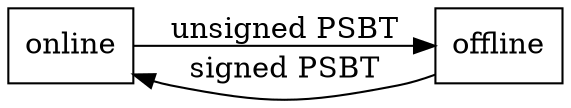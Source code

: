 digraph G {

  rankdir="LR";

  A [shape="box", label="online"];
  B [shape="box", label="offline"];

  A -> B [label="unsigned PSBT"]
  
  B -> A [label="signed PSBT"]

}
